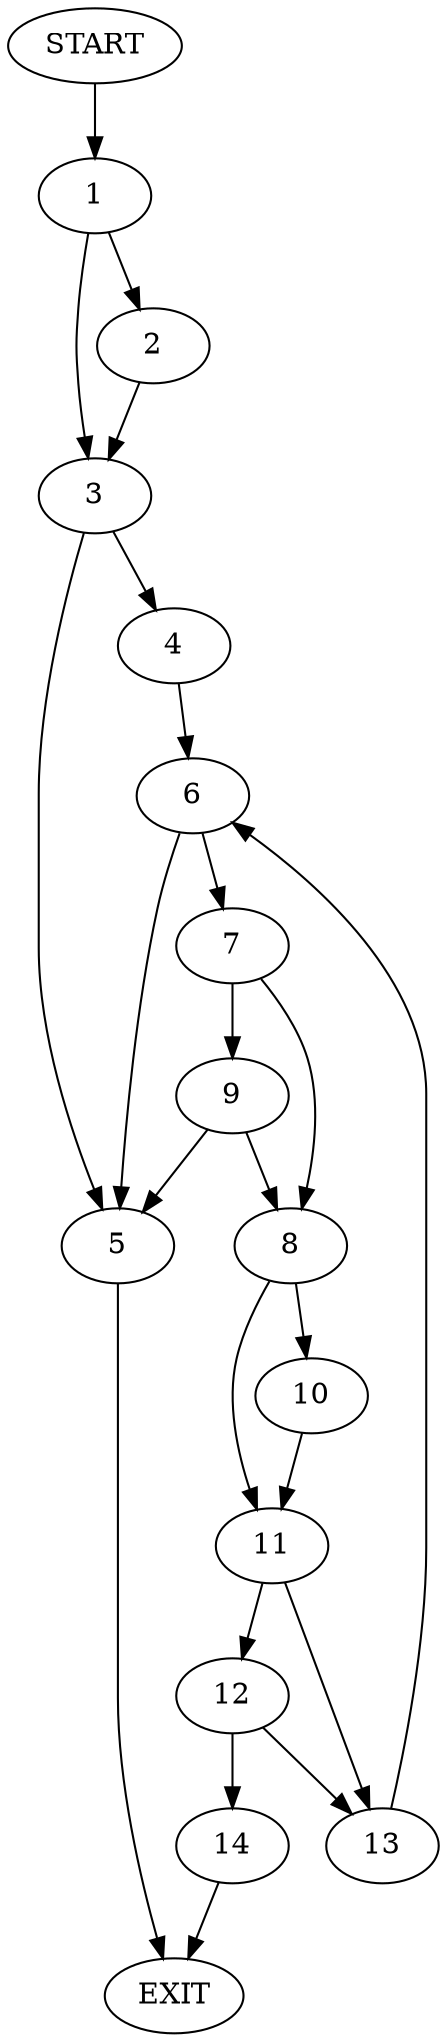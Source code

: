 digraph {
0 [label="START"]
15 [label="EXIT"]
0 -> 1
1 -> 2
1 -> 3
3 -> 4
3 -> 5
2 -> 3
5 -> 15
4 -> 6
6 -> 7
6 -> 5
7 -> 8
7 -> 9
8 -> 10
8 -> 11
9 -> 8
9 -> 5
11 -> 12
11 -> 13
10 -> 11
12 -> 14
12 -> 13
13 -> 6
14 -> 15
}

